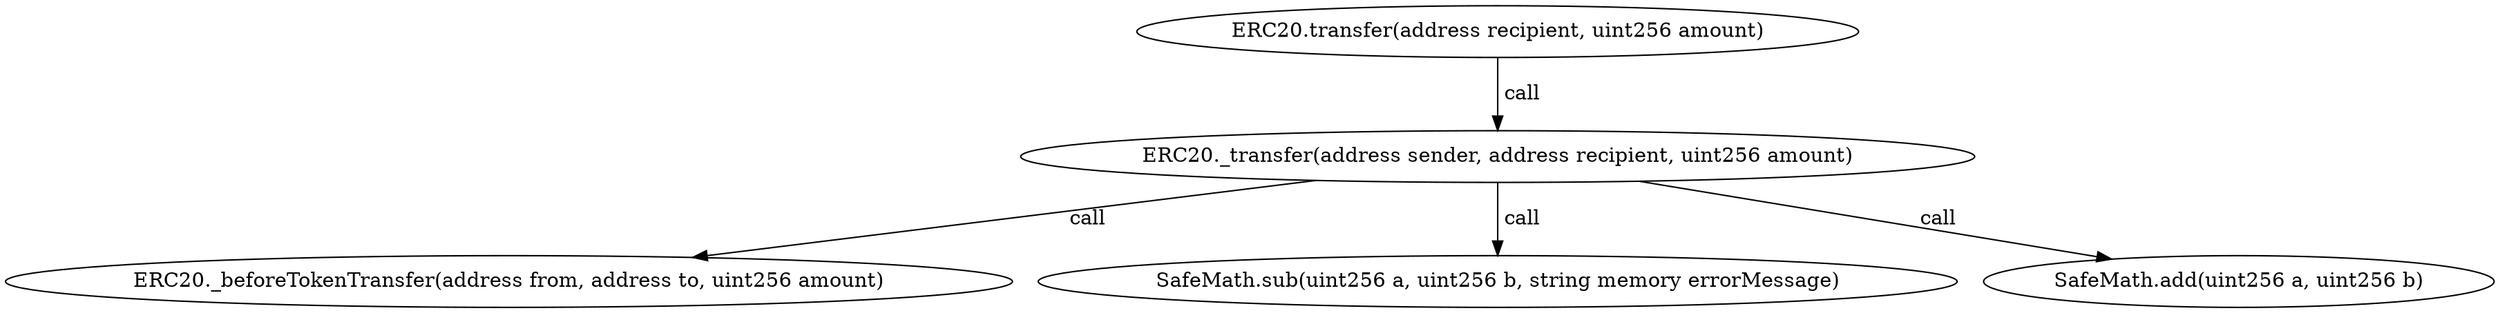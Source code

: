 digraph "" {
	graph [bb="0,0,1453.9,213.6"];
	node [label="\N"];
	"ERC20.transfer(address recipient, uint256 amount)"	 [height=0.5,
		pos="872.75,195.6",
		width=5.7966];
	"ERC20._transfer(address sender, address recipient, uint256 amount)"	 [height=0.5,
		pos="872.75,106.8",
		width=7.6362];
	"ERC20.transfer(address recipient, uint256 amount)" -> "ERC20._transfer(address sender, address recipient, uint256 amount)" [key=call,
	label=" call",
	lp="884.61,151.2",
	pos="e,872.75,124.87 872.75,177.2 872.75,165.09 872.75,149.01 872.75,135.27"];
"ERC20._beforeTokenTransfer(address from, address to, uint256 amount)" [height=0.5,
	pos="294.75,18",
	width=8.1875];
"ERC20._transfer(address sender, address recipient, uint256 amount)" -> "ERC20._beforeTokenTransfer(address from, address to, uint256 amount)" [key=call,
label=" call",
lp="647.61,62.4",
pos="e,403.73,34.743 764.71,90.202 664.95,74.874 517.04,52.15 413.88,36.303"];
"SafeMath.sub(uint256 a, uint256 b, string memory errorMessage)" [height=0.5,
pos="872.75,18",
width=7.3612];
"ERC20._transfer(address sender, address recipient, uint256 amount)" -> "SafeMath.sub(uint256 a, uint256 b, string memory errorMessage)" [key=call,
label=" call",
lp="884.61,62.4",
pos="e,872.75,36.072 872.75,88.401 872.75,76.295 872.75,60.208 872.75,46.467"];
"SafeMath.add(uint256 a, uint256 b)" [height=0.5,
pos="1304.8,18",
width=4.1432];
"ERC20._transfer(address sender, address recipient, uint256 amount)" -> "SafeMath.add(uint256 a, uint256 b)" [key=call,
label=" call",
lp="1139.6,62.4",
pos="e,1229,33.563 956.3,89.626 1031.9,74.089 1142.7,51.307 1219,35.631"];
}
